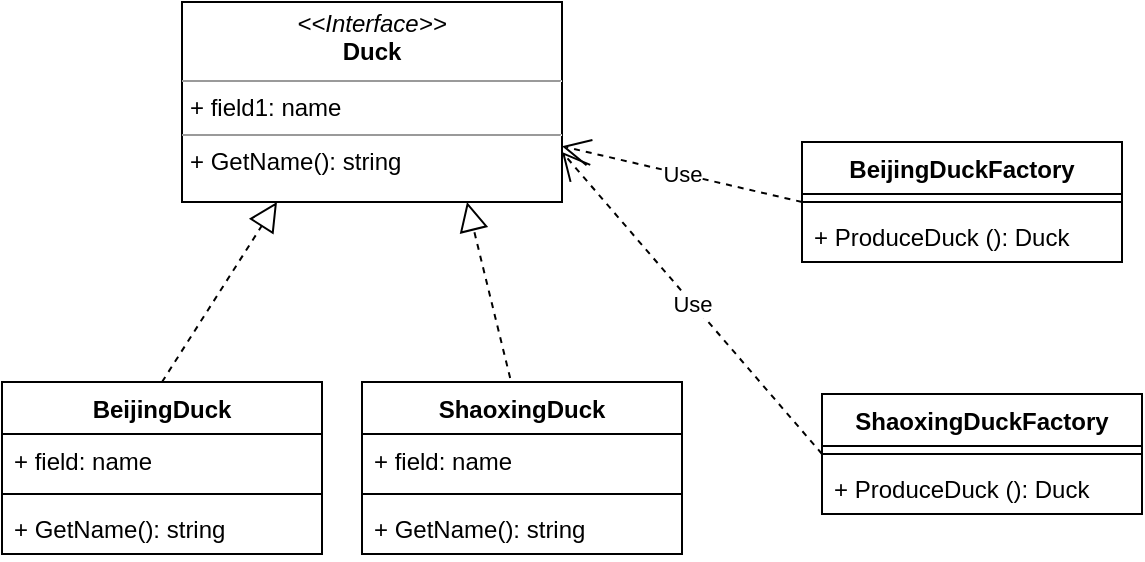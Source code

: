 <mxfile>
    <diagram id="C5RBs43oDa-KdzZeNtuy" name="Page-1">
        <mxGraphModel dx="687" dy="365" grid="1" gridSize="10" guides="1" tooltips="1" connect="1" arrows="1" fold="1" page="1" pageScale="1" pageWidth="827" pageHeight="1169" math="0" shadow="0">
            <root>
                <mxCell id="WIyWlLk6GJQsqaUBKTNV-0"/>
                <mxCell id="WIyWlLk6GJQsqaUBKTNV-1" parent="WIyWlLk6GJQsqaUBKTNV-0"/>
                <mxCell id="JRef5brs-RyMwYBV2M05-1" value="BeijingDuck" style="swimlane;fontStyle=1;align=center;verticalAlign=top;childLayout=stackLayout;horizontal=1;startSize=26;horizontalStack=0;resizeParent=1;resizeParentMax=0;resizeLast=0;collapsible=1;marginBottom=0;" parent="WIyWlLk6GJQsqaUBKTNV-1" vertex="1">
                    <mxGeometry x="70" y="310" width="160" height="86" as="geometry"/>
                </mxCell>
                <mxCell id="JRef5brs-RyMwYBV2M05-10" value="" style="endArrow=block;dashed=1;endFill=0;endSize=12;html=1;entryX=0.25;entryY=1;entryDx=0;entryDy=0;" parent="JRef5brs-RyMwYBV2M05-1" target="JRef5brs-RyMwYBV2M05-9" edge="1">
                    <mxGeometry width="160" relative="1" as="geometry">
                        <mxPoint x="80" as="sourcePoint"/>
                        <mxPoint x="240" as="targetPoint"/>
                    </mxGeometry>
                </mxCell>
                <mxCell id="JRef5brs-RyMwYBV2M05-2" value="+ field: name" style="text;strokeColor=none;fillColor=none;align=left;verticalAlign=top;spacingLeft=4;spacingRight=4;overflow=hidden;rotatable=0;points=[[0,0.5],[1,0.5]];portConstraint=eastwest;" parent="JRef5brs-RyMwYBV2M05-1" vertex="1">
                    <mxGeometry y="26" width="160" height="26" as="geometry"/>
                </mxCell>
                <mxCell id="JRef5brs-RyMwYBV2M05-3" value="" style="line;strokeWidth=1;fillColor=none;align=left;verticalAlign=middle;spacingTop=-1;spacingLeft=3;spacingRight=3;rotatable=0;labelPosition=right;points=[];portConstraint=eastwest;" parent="JRef5brs-RyMwYBV2M05-1" vertex="1">
                    <mxGeometry y="52" width="160" height="8" as="geometry"/>
                </mxCell>
                <mxCell id="JRef5brs-RyMwYBV2M05-4" value="+ GetName(): string" style="text;strokeColor=none;fillColor=none;align=left;verticalAlign=top;spacingLeft=4;spacingRight=4;overflow=hidden;rotatable=0;points=[[0,0.5],[1,0.5]];portConstraint=eastwest;" parent="JRef5brs-RyMwYBV2M05-1" vertex="1">
                    <mxGeometry y="60" width="160" height="26" as="geometry"/>
                </mxCell>
                <mxCell id="JRef5brs-RyMwYBV2M05-5" value="ShaoxingDuck" style="swimlane;fontStyle=1;align=center;verticalAlign=top;childLayout=stackLayout;horizontal=1;startSize=26;horizontalStack=0;resizeParent=1;resizeParentMax=0;resizeLast=0;collapsible=1;marginBottom=0;" parent="WIyWlLk6GJQsqaUBKTNV-1" vertex="1">
                    <mxGeometry x="250" y="310" width="160" height="86" as="geometry"/>
                </mxCell>
                <mxCell id="JRef5brs-RyMwYBV2M05-6" value="+ field: name" style="text;strokeColor=none;fillColor=none;align=left;verticalAlign=top;spacingLeft=4;spacingRight=4;overflow=hidden;rotatable=0;points=[[0,0.5],[1,0.5]];portConstraint=eastwest;" parent="JRef5brs-RyMwYBV2M05-5" vertex="1">
                    <mxGeometry y="26" width="160" height="26" as="geometry"/>
                </mxCell>
                <mxCell id="JRef5brs-RyMwYBV2M05-7" value="" style="line;strokeWidth=1;fillColor=none;align=left;verticalAlign=middle;spacingTop=-1;spacingLeft=3;spacingRight=3;rotatable=0;labelPosition=right;points=[];portConstraint=eastwest;" parent="JRef5brs-RyMwYBV2M05-5" vertex="1">
                    <mxGeometry y="52" width="160" height="8" as="geometry"/>
                </mxCell>
                <mxCell id="JRef5brs-RyMwYBV2M05-8" value="+ GetName(): string" style="text;strokeColor=none;fillColor=none;align=left;verticalAlign=top;spacingLeft=4;spacingRight=4;overflow=hidden;rotatable=0;points=[[0,0.5],[1,0.5]];portConstraint=eastwest;" parent="JRef5brs-RyMwYBV2M05-5" vertex="1">
                    <mxGeometry y="60" width="160" height="26" as="geometry"/>
                </mxCell>
                <mxCell id="JRef5brs-RyMwYBV2M05-9" value="&lt;p style=&quot;margin: 0px ; margin-top: 4px ; text-align: center&quot;&gt;&lt;i&gt;&amp;lt;&amp;lt;Interface&amp;gt;&amp;gt;&lt;/i&gt;&lt;br&gt;&lt;b&gt;Duck&lt;/b&gt;&lt;/p&gt;&lt;hr size=&quot;1&quot;&gt;&lt;p style=&quot;margin: 0px ; margin-left: 4px&quot;&gt;+ field1: name&lt;br&gt;&lt;/p&gt;&lt;hr size=&quot;1&quot;&gt;&lt;p style=&quot;margin: 0px ; margin-left: 4px&quot;&gt;+ GetName(): string&lt;br&gt;&lt;/p&gt;" style="verticalAlign=top;align=left;overflow=fill;fontSize=12;fontFamily=Helvetica;html=1;" parent="WIyWlLk6GJQsqaUBKTNV-1" vertex="1">
                    <mxGeometry x="160" y="120" width="190" height="100" as="geometry"/>
                </mxCell>
                <mxCell id="JRef5brs-RyMwYBV2M05-11" value="" style="endArrow=block;dashed=1;endFill=0;endSize=12;html=1;entryX=0.75;entryY=1;entryDx=0;entryDy=0;exitX=0.463;exitY=-0.023;exitDx=0;exitDy=0;exitPerimeter=0;" parent="WIyWlLk6GJQsqaUBKTNV-1" source="JRef5brs-RyMwYBV2M05-5" target="JRef5brs-RyMwYBV2M05-9" edge="1">
                    <mxGeometry width="160" relative="1" as="geometry">
                        <mxPoint x="160" y="300" as="sourcePoint"/>
                        <mxPoint x="243.91" y="229" as="targetPoint"/>
                    </mxGeometry>
                </mxCell>
                <mxCell id="0" value="BeijingDuckFactory" style="swimlane;fontStyle=1;align=center;verticalAlign=top;childLayout=stackLayout;horizontal=1;startSize=26;horizontalStack=0;resizeParent=1;resizeParentMax=0;resizeLast=0;collapsible=1;marginBottom=0;" vertex="1" parent="WIyWlLk6GJQsqaUBKTNV-1">
                    <mxGeometry x="470" y="190" width="160" height="60" as="geometry"/>
                </mxCell>
                <mxCell id="2" value="" style="line;strokeWidth=1;fillColor=none;align=left;verticalAlign=middle;spacingTop=-1;spacingLeft=3;spacingRight=3;rotatable=0;labelPosition=right;points=[];portConstraint=eastwest;" vertex="1" parent="0">
                    <mxGeometry y="26" width="160" height="8" as="geometry"/>
                </mxCell>
                <mxCell id="3" value="+ ProduceDuck (): Duck" style="text;strokeColor=none;fillColor=none;align=left;verticalAlign=top;spacingLeft=4;spacingRight=4;overflow=hidden;rotatable=0;points=[[0,0.5],[1,0.5]];portConstraint=eastwest;" vertex="1" parent="0">
                    <mxGeometry y="34" width="160" height="26" as="geometry"/>
                </mxCell>
                <mxCell id="5" value="Use" style="endArrow=open;endSize=12;dashed=1;html=1;exitX=0;exitY=0.5;exitDx=0;exitDy=0;" edge="1" parent="WIyWlLk6GJQsqaUBKTNV-1" source="0" target="JRef5brs-RyMwYBV2M05-9">
                    <mxGeometry width="160" relative="1" as="geometry">
                        <mxPoint x="460" y="160" as="sourcePoint"/>
                        <mxPoint x="620" y="160" as="targetPoint"/>
                    </mxGeometry>
                </mxCell>
                <mxCell id="6" value="ShaoxingDuckFactory" style="swimlane;fontStyle=1;align=center;verticalAlign=top;childLayout=stackLayout;horizontal=1;startSize=26;horizontalStack=0;resizeParent=1;resizeParentMax=0;resizeLast=0;collapsible=1;marginBottom=0;" vertex="1" parent="WIyWlLk6GJQsqaUBKTNV-1">
                    <mxGeometry x="480" y="316" width="160" height="60" as="geometry"/>
                </mxCell>
                <mxCell id="7" value="" style="line;strokeWidth=1;fillColor=none;align=left;verticalAlign=middle;spacingTop=-1;spacingLeft=3;spacingRight=3;rotatable=0;labelPosition=right;points=[];portConstraint=eastwest;" vertex="1" parent="6">
                    <mxGeometry y="26" width="160" height="8" as="geometry"/>
                </mxCell>
                <mxCell id="8" value="+ ProduceDuck (): Duck" style="text;strokeColor=none;fillColor=none;align=left;verticalAlign=top;spacingLeft=4;spacingRight=4;overflow=hidden;rotatable=0;points=[[0,0.5],[1,0.5]];portConstraint=eastwest;" vertex="1" parent="6">
                    <mxGeometry y="34" width="160" height="26" as="geometry"/>
                </mxCell>
                <mxCell id="9" value="Use" style="endArrow=open;endSize=12;dashed=1;html=1;exitX=0;exitY=0.5;exitDx=0;exitDy=0;entryX=1;entryY=0.75;entryDx=0;entryDy=0;" edge="1" parent="WIyWlLk6GJQsqaUBKTNV-1" source="6" target="JRef5brs-RyMwYBV2M05-9">
                    <mxGeometry width="160" relative="1" as="geometry">
                        <mxPoint x="480" y="230" as="sourcePoint"/>
                        <mxPoint x="360" y="202.093" as="targetPoint"/>
                    </mxGeometry>
                </mxCell>
            </root>
        </mxGraphModel>
    </diagram>
</mxfile>